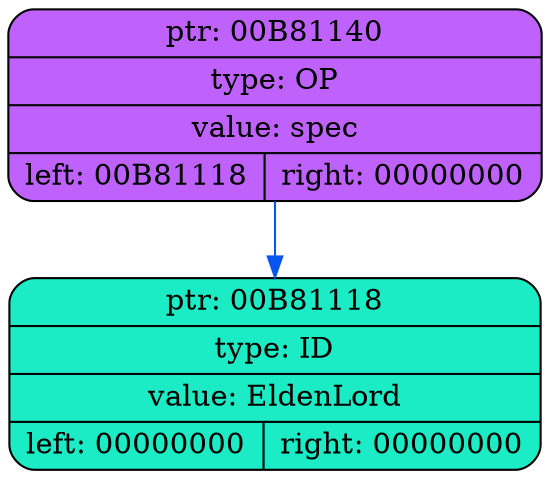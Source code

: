 digraph
{
    rankdir=TP

        node00B81140[shape=record,style="rounded,filled",fillcolor="#BF62FC",label="{ ptr: 00B81140 | type: OP | value: spec| { left: 00B81118 | right: 00000000 }}"];
    node00B81140 -> node00B81118[color="#0855F0"]
    node00B81118[shape=record,style="rounded,filled",fillcolor="#1BECC5",label="{ ptr: 00B81118 | type: ID | value: EldenLord| { left: 00000000 | right: 00000000 }}"];
}